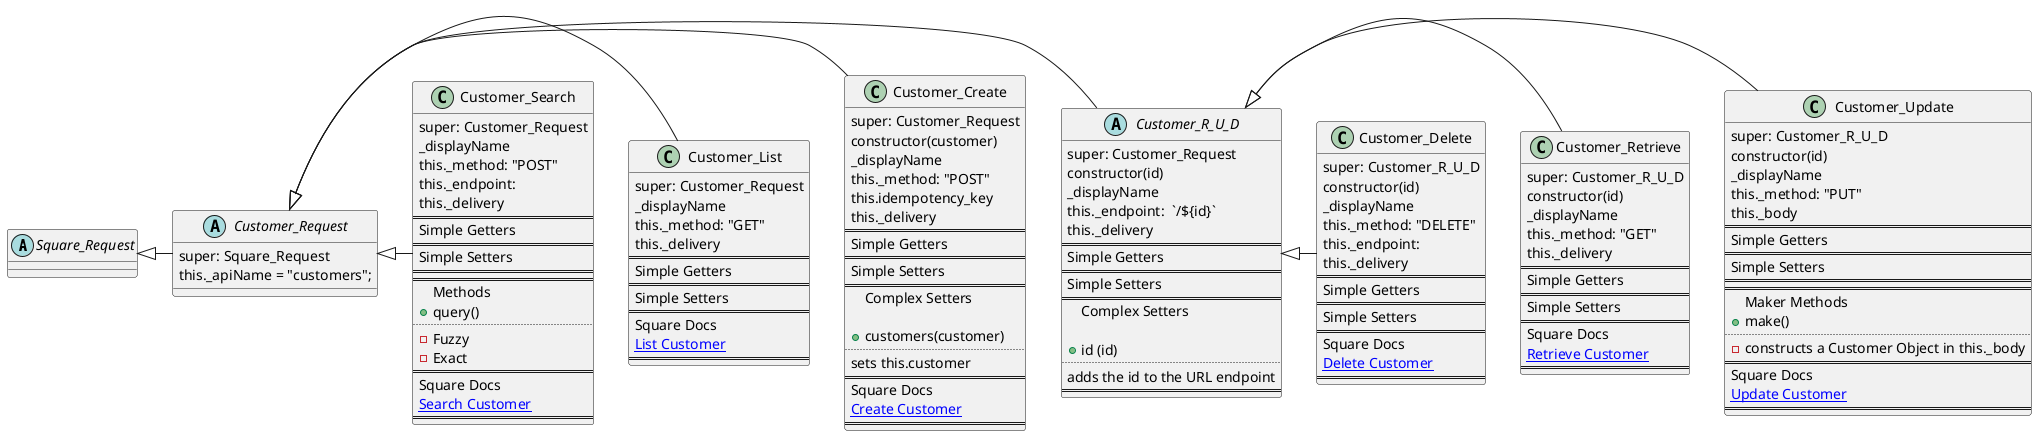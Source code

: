 @startuml
'https://plantuml.com/class-diagram

Square_Request <|- Customer_Request
Customer_Request <|- Customer_R_U_D
Customer_R_U_D <|- Customer_Update
Customer_R_U_D <|- Customer_Retrieve
Customer_R_U_D <|- Customer_Delete
Customer_Request <|- Customer_Create
Customer_Request <|- Customer_List
Customer_Request <|- Customer_Search

abstract class Square_Request {}
abstract class Customer_Request {
super: Square_Request
this._apiName = "customers";
}

abstract class Customer_R_U_D {
super: Customer_Request
constructor(id)
_displayName
this._endpoint:  `/${id}`
this._delivery
==
Simple Getters
==
Simple Setters
==
Complex Setters

+id (id)
..
adds the id to the URL endpoint
==
}
class Customer_Retrieve {
super: Customer_R_U_D
constructor(id)
_displayName
this._method: "GET"
this._delivery
==
Simple Getters
==
Simple Setters
==
Square Docs
 [[https://developer.squareup.com/reference/square/customers-api/retrieve-customer Retrieve Customer]]
==
}

class Customer_Delete {
super: Customer_R_U_D
constructor(id)
_displayName
this._method: "DELETE"
this._endpoint:
this._delivery
==
Simple Getters
==
Simple Setters
==
Square Docs
[[https://developer.squareup.com/reference/square/customers-api/delete-customer Delete Customer]]
==
}

class Customer_Create {
super: Customer_Request
constructor(customer)
_displayName
this._method: "POST"
this.idempotency_key
this._delivery
==
Simple Getters
==
Simple Setters
==
Complex Setters

+customers(customer)
..
sets this.customer
==
Square Docs
[[https://developer.squareup.com/reference/square/customers-api/create-customer Create Customer]]
==
}
class Customer_List {
super: Customer_Request
_displayName
this._method: "GET"
this._delivery
==
Simple Getters
==
Simple Setters
==
Square Docs
[[https://developer.squareup.com/reference/square/customers-api/list-customers List Customer]]
==
}
class Customer_Search {
super: Customer_Request
_displayName
this._method: "POST"
this._endpoint:
this._delivery
==
Simple Getters
==
Simple Setters
==
==
Methods
+query()
..
-Fuzzy
-Exact
==
Square Docs
[[https://developer.squareup.com/reference/square/customers-api/search-customers Search Customer]]
==
}





class Customer_Update {
super: Customer_R_U_D
constructor(id)
_displayName
this._method: "PUT"
this._body
==
Simple Getters
==
Simple Setters
==
==
Maker Methods
+make()
..
- constructs a Customer Object in this._body
==
Square Docs
[[https://developer.squareup.com/reference/square/customers-api/update-customer Update Customer]]
==
}












@enduml